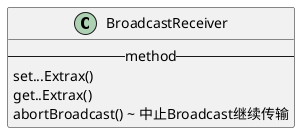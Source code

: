 @startuml

class BroadcastReceiver{
	--method--
	set...Extrax()
	get..Extrax()
	abortBroadcast() ~ 中止Broadcast继续传输
}


@enduml
